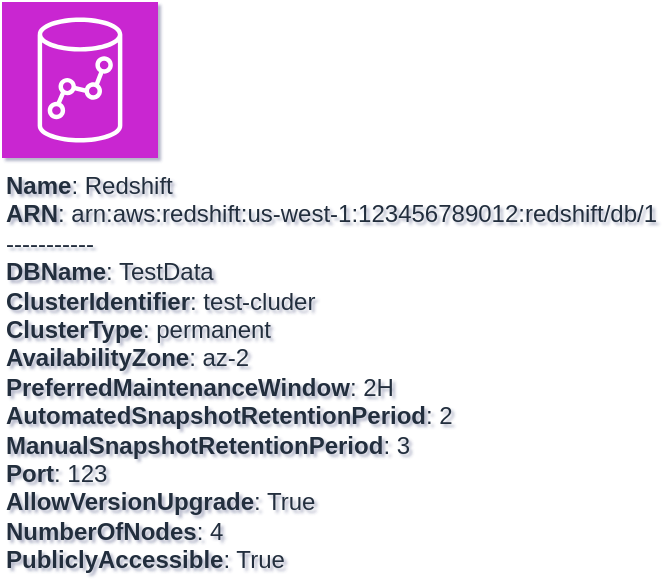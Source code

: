 <mxfile type="MultiCloud">
	<diagram id="diagram_1" name="AWS components">
		<mxGraphModel dx="1015" dy="661" grid="1" gridSize="10" guides="1" tooltips="1" connect="1" arrows="1" fold="1" page="1" pageScale="1" pageWidth="850" pageHeight="1100" math="0" shadow="1">
			<root>
				<mxCell id="0"/>
				<mxCell id="1" parent="0"/>
				<mxCell id="vertex:redshift:arn:aws:redshift:us-west-1:123456789012:redshift/db/1" value="&lt;b&gt;Name&lt;/b&gt;: Redshift&lt;BR&gt;&lt;b&gt;ARN&lt;/b&gt;: arn:aws:redshift:us-west-1:123456789012:redshift/db/1&lt;BR&gt;-----------&lt;BR&gt;&lt;b&gt;DBName&lt;/b&gt;: TestData&lt;BR&gt;&lt;b&gt;ClusterIdentifier&lt;/b&gt;: test-cluder&lt;BR&gt;&lt;b&gt;ClusterType&lt;/b&gt;: permanent&lt;BR&gt;&lt;b&gt;AvailabilityZone&lt;/b&gt;: az-2&lt;BR&gt;&lt;b&gt;PreferredMaintenanceWindow&lt;/b&gt;: 2H&lt;BR&gt;&lt;b&gt;AutomatedSnapshotRetentionPeriod&lt;/b&gt;: 2&lt;BR&gt;&lt;b&gt;ManualSnapshotRetentionPeriod&lt;/b&gt;: 3&lt;BR&gt;&lt;b&gt;Port&lt;/b&gt;: 123&lt;BR&gt;&lt;b&gt;AllowVersionUpgrade&lt;/b&gt;: True&lt;BR&gt;&lt;b&gt;NumberOfNodes&lt;/b&gt;: 4&lt;BR&gt;&lt;b&gt;PubliclyAccessible&lt;/b&gt;: True" style="sketch=0;outlineConnect=0;fontColor=#232F3E;fillColor=#C925D1;strokeColor=#ffffff;dashed=0;verticalLabelPosition=bottom;verticalAlign=top;align=left;html=1;fontSize=12;fontStyle=0;aspect=fixed;shape=mxgraph.aws4.resourceIcon;resIcon=mxgraph.aws4.redshift;" parent="1" vertex="1">
					<mxGeometry width="78" height="78" as="geometry"/>
				</mxCell>
			</root>
		</mxGraphModel>
	</diagram>
</mxfile>